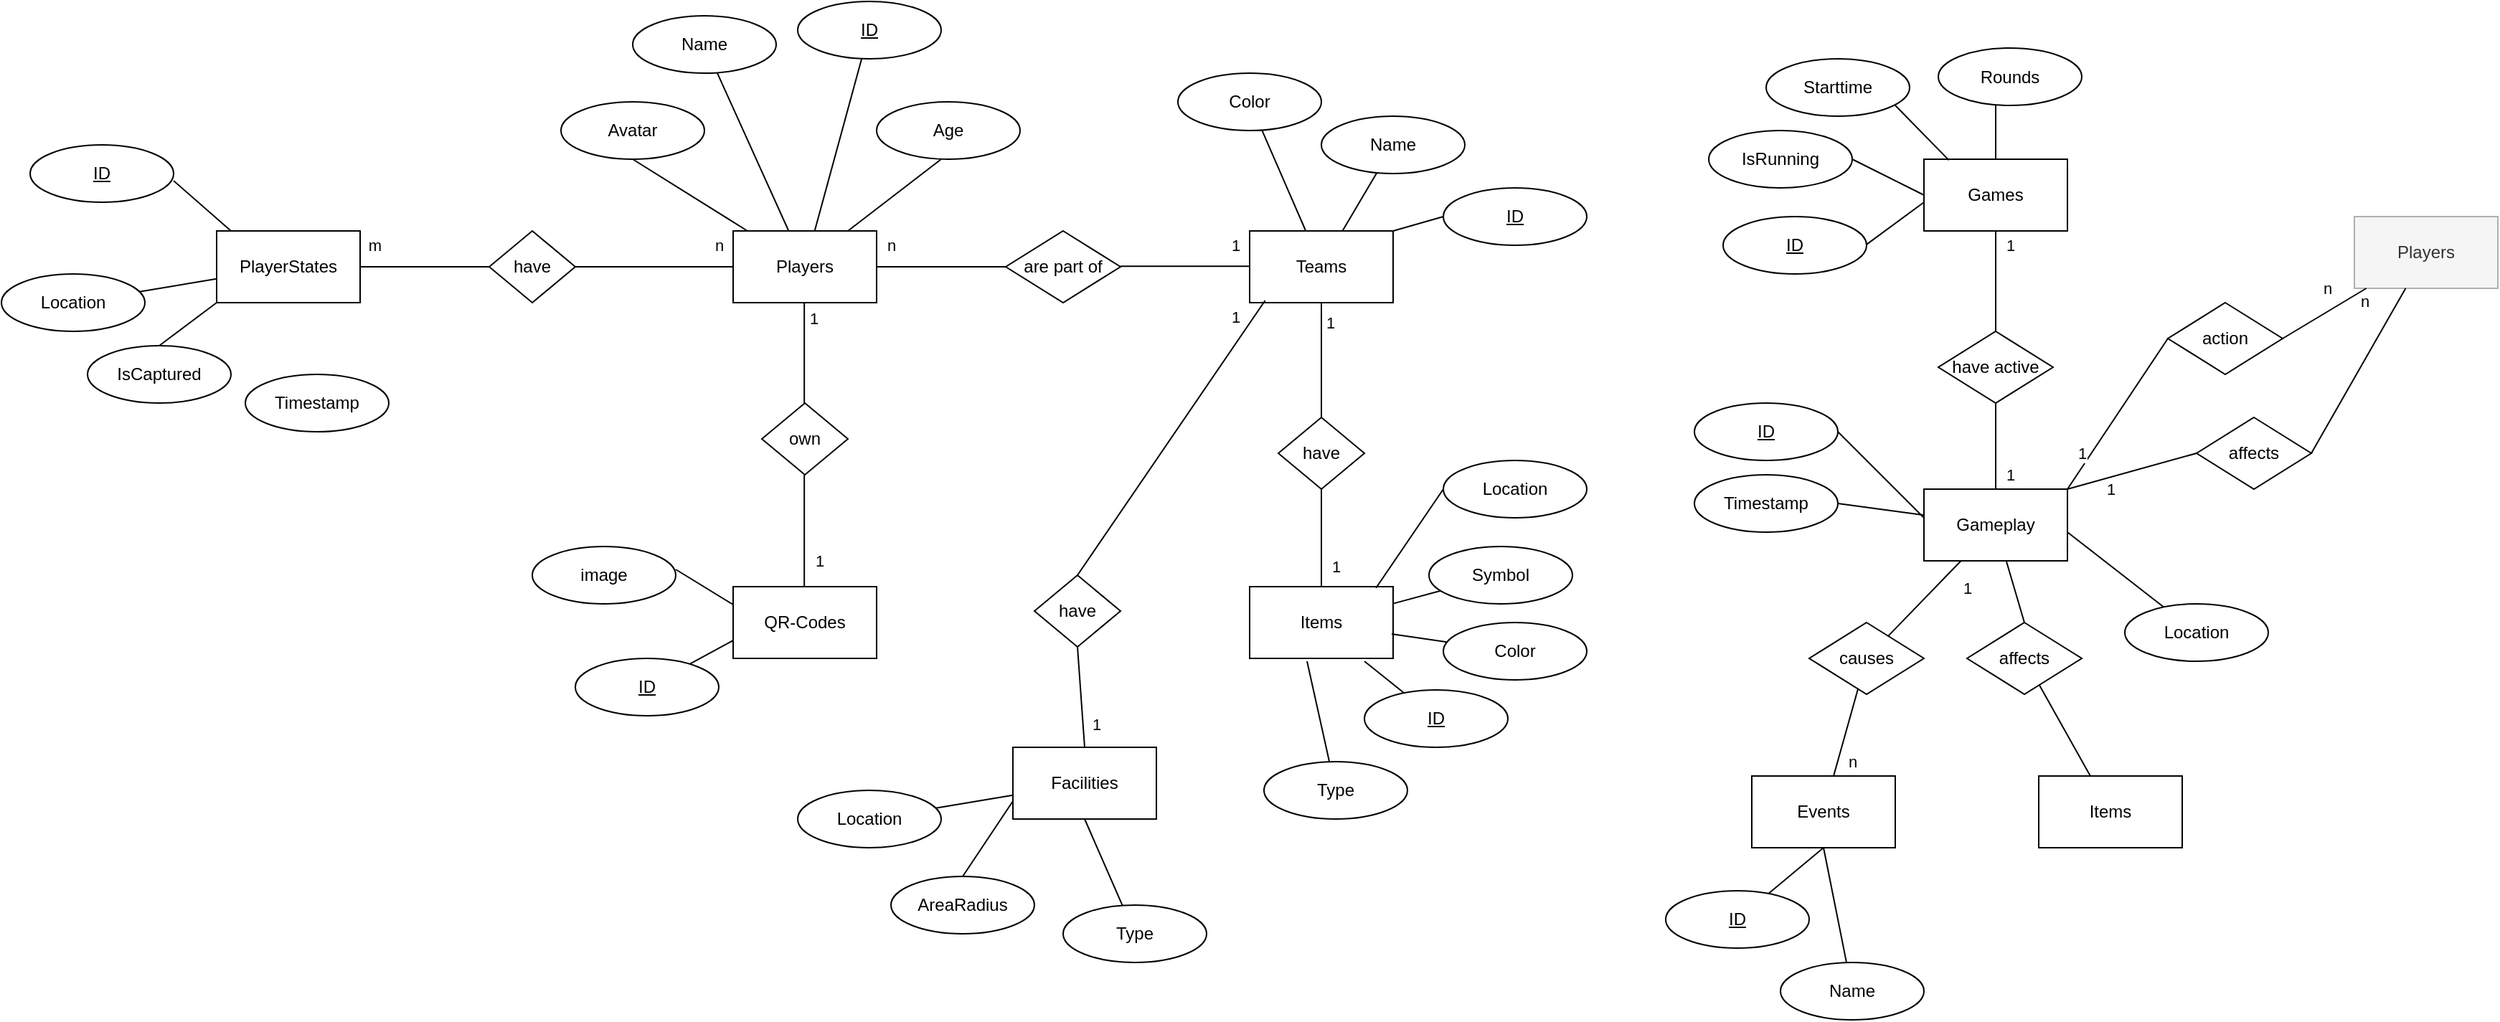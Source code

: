 <mxfile version="26.2.14">
  <diagram name="Seite-1" id="71OWZ8WDyYSxYaxWNZuU">
    <mxGraphModel dx="2037" dy="1119" grid="1" gridSize="10" guides="1" tooltips="1" connect="1" arrows="1" fold="1" page="1" pageScale="1" pageWidth="1169" pageHeight="827" math="0" shadow="0">
      <root>
        <mxCell id="0" />
        <mxCell id="1" parent="0" />
        <mxCell id="y99wibb_qyMqdfy85E6Z-25" style="edgeStyle=none;rounded=0;orthogonalLoop=1;jettySize=auto;html=1;entryX=0;entryY=0.5;entryDx=0;entryDy=0;endArrow=none;startFill=0;" parent="1" source="y99wibb_qyMqdfy85E6Z-1" target="y99wibb_qyMqdfy85E6Z-15" edge="1">
          <mxGeometry relative="1" as="geometry" />
        </mxCell>
        <mxCell id="y99wibb_qyMqdfy85E6Z-27" value="n" style="edgeLabel;html=1;align=center;verticalAlign=middle;resizable=0;points=[];" parent="y99wibb_qyMqdfy85E6Z-25" vertex="1" connectable="0">
          <mxGeometry x="-0.452" y="-2" relative="1" as="geometry">
            <mxPoint x="-15" y="-17" as="offset" />
          </mxGeometry>
        </mxCell>
        <mxCell id="4dIYupFFLvSwf4_xESXz-8" style="edgeStyle=none;rounded=0;orthogonalLoop=1;jettySize=auto;html=1;endArrow=none;startFill=0;" parent="1" source="y99wibb_qyMqdfy85E6Z-1" target="4dIYupFFLvSwf4_xESXz-6" edge="1">
          <mxGeometry relative="1" as="geometry" />
        </mxCell>
        <mxCell id="FAr05KHkn8Qe17qka1-e-9" value="n" style="edgeLabel;html=1;align=center;verticalAlign=middle;resizable=0;points=[];" parent="4dIYupFFLvSwf4_xESXz-8" vertex="1" connectable="0">
          <mxGeometry x="0.145" y="2" relative="1" as="geometry">
            <mxPoint x="53" y="-17" as="offset" />
          </mxGeometry>
        </mxCell>
        <mxCell id="y99wibb_qyMqdfy85E6Z-1" value="Players" style="html=1;dashed=0;whiteSpace=wrap;" parent="1" vertex="1">
          <mxGeometry x="540" y="170" width="100" height="50" as="geometry" />
        </mxCell>
        <mxCell id="4dIYupFFLvSwf4_xESXz-24" style="edgeStyle=none;rounded=0;orthogonalLoop=1;jettySize=auto;html=1;endArrow=none;startFill=0;" parent="1" source="y99wibb_qyMqdfy85E6Z-2" target="4dIYupFFLvSwf4_xESXz-23" edge="1">
          <mxGeometry relative="1" as="geometry" />
        </mxCell>
        <mxCell id="y99wibb_qyMqdfy85E6Z-2" value="Teams" style="html=1;dashed=0;whiteSpace=wrap;" parent="1" vertex="1">
          <mxGeometry x="900" y="170" width="100" height="50" as="geometry" />
        </mxCell>
        <mxCell id="y99wibb_qyMqdfy85E6Z-3" value="QR-Codes" style="html=1;dashed=0;whiteSpace=wrap;" parent="1" vertex="1">
          <mxGeometry x="540" y="418" width="100" height="50" as="geometry" />
        </mxCell>
        <mxCell id="y99wibb_qyMqdfy85E6Z-11" style="rounded=0;orthogonalLoop=1;jettySize=auto;html=1;endArrow=none;startFill=0;" parent="1" source="y99wibb_qyMqdfy85E6Z-4" target="y99wibb_qyMqdfy85E6Z-1" edge="1">
          <mxGeometry relative="1" as="geometry" />
        </mxCell>
        <mxCell id="y99wibb_qyMqdfy85E6Z-4" value="Name" style="ellipse;whiteSpace=wrap;html=1;align=center;" parent="1" vertex="1">
          <mxGeometry x="470" y="20" width="100" height="40" as="geometry" />
        </mxCell>
        <mxCell id="y99wibb_qyMqdfy85E6Z-5" value="Avatar" style="ellipse;whiteSpace=wrap;html=1;align=center;" parent="1" vertex="1">
          <mxGeometry x="420" y="80" width="100" height="40" as="geometry" />
        </mxCell>
        <mxCell id="y99wibb_qyMqdfy85E6Z-12" style="rounded=0;orthogonalLoop=1;jettySize=auto;html=1;endArrow=none;startFill=0;" parent="1" source="y99wibb_qyMqdfy85E6Z-6" target="y99wibb_qyMqdfy85E6Z-1" edge="1">
          <mxGeometry relative="1" as="geometry" />
        </mxCell>
        <mxCell id="y99wibb_qyMqdfy85E6Z-6" value="ID" style="ellipse;whiteSpace=wrap;html=1;align=center;fontStyle=4;" parent="1" vertex="1">
          <mxGeometry x="585" y="10" width="100" height="40" as="geometry" />
        </mxCell>
        <mxCell id="y99wibb_qyMqdfy85E6Z-14" style="edgeStyle=none;rounded=0;orthogonalLoop=1;jettySize=auto;html=1;entryX=0.5;entryY=1;entryDx=0;entryDy=0;entryPerimeter=0;endArrow=none;startFill=0;" parent="1" source="y99wibb_qyMqdfy85E6Z-1" target="y99wibb_qyMqdfy85E6Z-5" edge="1">
          <mxGeometry relative="1" as="geometry" />
        </mxCell>
        <mxCell id="y99wibb_qyMqdfy85E6Z-15" value="are part of" style="shape=rhombus;html=1;dashed=0;whiteSpace=wrap;perimeter=rhombusPerimeter;" parent="1" vertex="1">
          <mxGeometry x="730" y="170" width="80" height="50" as="geometry" />
        </mxCell>
        <mxCell id="y99wibb_qyMqdfy85E6Z-19" style="edgeStyle=none;rounded=0;orthogonalLoop=1;jettySize=auto;html=1;endArrow=none;startFill=0;" parent="1" source="y99wibb_qyMqdfy85E6Z-16" target="y99wibb_qyMqdfy85E6Z-2" edge="1">
          <mxGeometry relative="1" as="geometry" />
        </mxCell>
        <mxCell id="y99wibb_qyMqdfy85E6Z-16" value="Name" style="ellipse;whiteSpace=wrap;html=1;align=center;" parent="1" vertex="1">
          <mxGeometry x="950" y="90" width="100" height="40" as="geometry" />
        </mxCell>
        <mxCell id="y99wibb_qyMqdfy85E6Z-20" style="edgeStyle=none;rounded=0;orthogonalLoop=1;jettySize=auto;html=1;endArrow=none;startFill=0;" parent="1" source="y99wibb_qyMqdfy85E6Z-18" target="y99wibb_qyMqdfy85E6Z-21" edge="1">
          <mxGeometry relative="1" as="geometry" />
        </mxCell>
        <mxCell id="y99wibb_qyMqdfy85E6Z-18" value="Symbol" style="ellipse;whiteSpace=wrap;html=1;align=center;" parent="1" vertex="1">
          <mxGeometry x="1025" y="390" width="100" height="40" as="geometry" />
        </mxCell>
        <mxCell id="y99wibb_qyMqdfy85E6Z-21" value="Items" style="html=1;dashed=0;whiteSpace=wrap;" parent="1" vertex="1">
          <mxGeometry x="900" y="418" width="100" height="50" as="geometry" />
        </mxCell>
        <mxCell id="y99wibb_qyMqdfy85E6Z-22" value="Color" style="ellipse;whiteSpace=wrap;html=1;align=center;" parent="1" vertex="1">
          <mxGeometry x="1035" y="443" width="100" height="40" as="geometry" />
        </mxCell>
        <mxCell id="y99wibb_qyMqdfy85E6Z-23" style="edgeStyle=none;rounded=0;orthogonalLoop=1;jettySize=auto;html=1;entryX=0.99;entryY=0.661;entryDx=0;entryDy=0;entryPerimeter=0;endArrow=none;startFill=0;" parent="1" source="y99wibb_qyMqdfy85E6Z-22" target="y99wibb_qyMqdfy85E6Z-21" edge="1">
          <mxGeometry relative="1" as="geometry" />
        </mxCell>
        <mxCell id="y99wibb_qyMqdfy85E6Z-26" style="edgeStyle=none;rounded=0;orthogonalLoop=1;jettySize=auto;html=1;entryX=0;entryY=0.5;entryDx=0;entryDy=0;endArrow=none;startFill=0;" parent="1" edge="1">
          <mxGeometry relative="1" as="geometry">
            <mxPoint x="810" y="194.66" as="sourcePoint" />
            <mxPoint x="900" y="194.66" as="targetPoint" />
          </mxGeometry>
        </mxCell>
        <mxCell id="y99wibb_qyMqdfy85E6Z-28" value="1" style="edgeLabel;html=1;align=center;verticalAlign=middle;resizable=0;points=[];" parent="y99wibb_qyMqdfy85E6Z-26" vertex="1" connectable="0">
          <mxGeometry x="0.245" y="2" relative="1" as="geometry">
            <mxPoint x="24" y="-13" as="offset" />
          </mxGeometry>
        </mxCell>
        <mxCell id="y99wibb_qyMqdfy85E6Z-29" value="have" style="shape=rhombus;html=1;dashed=0;whiteSpace=wrap;perimeter=rhombusPerimeter;" parent="1" vertex="1">
          <mxGeometry x="920" y="300" width="60" height="50" as="geometry" />
        </mxCell>
        <mxCell id="y99wibb_qyMqdfy85E6Z-31" style="edgeStyle=none;rounded=0;orthogonalLoop=1;jettySize=auto;html=1;entryX=0.5;entryY=0;entryDx=0;entryDy=0;endArrow=none;startFill=0;" parent="1" source="y99wibb_qyMqdfy85E6Z-29" target="y99wibb_qyMqdfy85E6Z-21" edge="1">
          <mxGeometry relative="1" as="geometry">
            <mxPoint x="850" y="390" as="sourcePoint" />
            <mxPoint x="940" y="390" as="targetPoint" />
          </mxGeometry>
        </mxCell>
        <mxCell id="y99wibb_qyMqdfy85E6Z-32" value="1" style="edgeLabel;html=1;align=center;verticalAlign=middle;resizable=0;points=[];" parent="y99wibb_qyMqdfy85E6Z-31" vertex="1" connectable="0">
          <mxGeometry x="0.245" y="2" relative="1" as="geometry">
            <mxPoint x="8" y="11" as="offset" />
          </mxGeometry>
        </mxCell>
        <mxCell id="y99wibb_qyMqdfy85E6Z-33" style="edgeStyle=none;rounded=0;orthogonalLoop=1;jettySize=auto;html=1;entryX=0.5;entryY=1;entryDx=0;entryDy=0;endArrow=none;startFill=0;exitX=0.5;exitY=0;exitDx=0;exitDy=0;" parent="1" source="y99wibb_qyMqdfy85E6Z-29" target="y99wibb_qyMqdfy85E6Z-2" edge="1">
          <mxGeometry relative="1" as="geometry">
            <mxPoint x="970" y="250" as="sourcePoint" />
            <mxPoint x="970" y="328" as="targetPoint" />
          </mxGeometry>
        </mxCell>
        <mxCell id="y99wibb_qyMqdfy85E6Z-34" value="1" style="edgeLabel;html=1;align=center;verticalAlign=middle;resizable=0;points=[];" parent="y99wibb_qyMqdfy85E6Z-33" vertex="1" connectable="0">
          <mxGeometry x="0.245" y="2" relative="1" as="geometry">
            <mxPoint x="8" y="-16" as="offset" />
          </mxGeometry>
        </mxCell>
        <mxCell id="y99wibb_qyMqdfy85E6Z-36" value="own" style="shape=rhombus;html=1;dashed=0;whiteSpace=wrap;perimeter=rhombusPerimeter;" parent="1" vertex="1">
          <mxGeometry x="560" y="290" width="60" height="50" as="geometry" />
        </mxCell>
        <mxCell id="y99wibb_qyMqdfy85E6Z-37" style="edgeStyle=none;rounded=0;orthogonalLoop=1;jettySize=auto;html=1;entryX=0.5;entryY=1;entryDx=0;entryDy=0;endArrow=none;startFill=0;exitX=0.5;exitY=0;exitDx=0;exitDy=0;" parent="1" edge="1">
          <mxGeometry relative="1" as="geometry">
            <mxPoint x="589.58" y="290" as="sourcePoint" />
            <mxPoint x="589.58" y="220" as="targetPoint" />
          </mxGeometry>
        </mxCell>
        <mxCell id="y99wibb_qyMqdfy85E6Z-38" value="1" style="edgeLabel;html=1;align=center;verticalAlign=middle;resizable=0;points=[];" parent="y99wibb_qyMqdfy85E6Z-37" vertex="1" connectable="0">
          <mxGeometry x="0.245" y="2" relative="1" as="geometry">
            <mxPoint x="8" y="-16" as="offset" />
          </mxGeometry>
        </mxCell>
        <mxCell id="y99wibb_qyMqdfy85E6Z-39" style="edgeStyle=none;rounded=0;orthogonalLoop=1;jettySize=auto;html=1;entryX=0.5;entryY=0;entryDx=0;entryDy=0;endArrow=none;startFill=0;" parent="1" edge="1">
          <mxGeometry relative="1" as="geometry">
            <mxPoint x="589.58" y="340" as="sourcePoint" />
            <mxPoint x="589.58" y="418" as="targetPoint" />
          </mxGeometry>
        </mxCell>
        <mxCell id="y99wibb_qyMqdfy85E6Z-40" value="1" style="edgeLabel;html=1;align=center;verticalAlign=middle;resizable=0;points=[];" parent="y99wibb_qyMqdfy85E6Z-39" vertex="1" connectable="0">
          <mxGeometry x="0.245" y="2" relative="1" as="geometry">
            <mxPoint x="8" y="11" as="offset" />
          </mxGeometry>
        </mxCell>
        <mxCell id="y99wibb_qyMqdfy85E6Z-41" value="ID" style="ellipse;whiteSpace=wrap;html=1;align=center;fontStyle=4;" parent="1" vertex="1">
          <mxGeometry x="430" y="468" width="100" height="40" as="geometry" />
        </mxCell>
        <mxCell id="y99wibb_qyMqdfy85E6Z-42" value="ID" style="ellipse;whiteSpace=wrap;html=1;align=center;fontStyle=4;" parent="1" vertex="1">
          <mxGeometry x="1035" y="140" width="100" height="40" as="geometry" />
        </mxCell>
        <mxCell id="y99wibb_qyMqdfy85E6Z-43" value="ID" style="ellipse;whiteSpace=wrap;html=1;align=center;fontStyle=4;" parent="1" vertex="1">
          <mxGeometry x="980" y="490" width="100" height="40" as="geometry" />
        </mxCell>
        <mxCell id="y99wibb_qyMqdfy85E6Z-44" style="rounded=0;orthogonalLoop=1;jettySize=auto;html=1;endArrow=none;startFill=0;exitX=0;exitY=0.75;exitDx=0;exitDy=0;" parent="1" source="y99wibb_qyMqdfy85E6Z-3" target="y99wibb_qyMqdfy85E6Z-41" edge="1">
          <mxGeometry relative="1" as="geometry">
            <mxPoint x="512" y="340" as="sourcePoint" />
            <mxPoint x="450" y="441" as="targetPoint" />
          </mxGeometry>
        </mxCell>
        <mxCell id="y99wibb_qyMqdfy85E6Z-46" value="image" style="ellipse;whiteSpace=wrap;html=1;align=center;" parent="1" vertex="1">
          <mxGeometry x="400" y="390" width="100" height="40" as="geometry" />
        </mxCell>
        <mxCell id="y99wibb_qyMqdfy85E6Z-47" style="rounded=0;orthogonalLoop=1;jettySize=auto;html=1;endArrow=none;startFill=0;exitX=0;exitY=0.25;exitDx=0;exitDy=0;" parent="1" source="y99wibb_qyMqdfy85E6Z-3" edge="1">
          <mxGeometry relative="1" as="geometry">
            <mxPoint x="530" y="390" as="sourcePoint" />
            <mxPoint x="500" y="406" as="targetPoint" />
          </mxGeometry>
        </mxCell>
        <mxCell id="4dIYupFFLvSwf4_xESXz-1" value="PlayerStates" style="html=1;dashed=0;whiteSpace=wrap;" parent="1" vertex="1">
          <mxGeometry x="180" y="170" width="100" height="50" as="geometry" />
        </mxCell>
        <mxCell id="4dIYupFFLvSwf4_xESXz-2" value="IsCaptured" style="ellipse;whiteSpace=wrap;html=1;align=center;" parent="1" vertex="1">
          <mxGeometry x="90" y="250" width="100" height="40" as="geometry" />
        </mxCell>
        <mxCell id="4dIYupFFLvSwf4_xESXz-3" style="rounded=0;orthogonalLoop=1;jettySize=auto;html=1;endArrow=none;startFill=0;exitX=0;exitY=0.75;exitDx=0;exitDy=0;entryX=0.5;entryY=0;entryDx=0;entryDy=0;" parent="1" target="4dIYupFFLvSwf4_xESXz-2" edge="1">
          <mxGeometry relative="1" as="geometry">
            <mxPoint x="180" y="220" as="sourcePoint" />
            <mxPoint x="150" y="236" as="targetPoint" />
          </mxGeometry>
        </mxCell>
        <mxCell id="4dIYupFFLvSwf4_xESXz-5" style="edgeStyle=none;rounded=0;orthogonalLoop=1;jettySize=auto;html=1;endArrow=none;startFill=0;" parent="1" source="4dIYupFFLvSwf4_xESXz-4" target="4dIYupFFLvSwf4_xESXz-1" edge="1">
          <mxGeometry relative="1" as="geometry" />
        </mxCell>
        <mxCell id="4dIYupFFLvSwf4_xESXz-4" value="Location" style="ellipse;whiteSpace=wrap;html=1;align=center;" parent="1" vertex="1">
          <mxGeometry x="30" y="200" width="100" height="40" as="geometry" />
        </mxCell>
        <mxCell id="4dIYupFFLvSwf4_xESXz-7" style="edgeStyle=none;rounded=0;orthogonalLoop=1;jettySize=auto;html=1;entryX=1;entryY=0.5;entryDx=0;entryDy=0;endArrow=none;startFill=0;" parent="1" source="4dIYupFFLvSwf4_xESXz-6" target="4dIYupFFLvSwf4_xESXz-1" edge="1">
          <mxGeometry relative="1" as="geometry" />
        </mxCell>
        <mxCell id="4dIYupFFLvSwf4_xESXz-9" value="m" style="edgeLabel;html=1;align=center;verticalAlign=middle;resizable=0;points=[];" parent="4dIYupFFLvSwf4_xESXz-7" vertex="1" connectable="0">
          <mxGeometry x="0.533" y="1" relative="1" as="geometry">
            <mxPoint x="-11" y="-16" as="offset" />
          </mxGeometry>
        </mxCell>
        <mxCell id="4dIYupFFLvSwf4_xESXz-6" value="have" style="shape=rhombus;html=1;dashed=0;whiteSpace=wrap;perimeter=rhombusPerimeter;" parent="1" vertex="1">
          <mxGeometry x="370" y="170" width="60" height="50" as="geometry" />
        </mxCell>
        <mxCell id="4dIYupFFLvSwf4_xESXz-10" value="ID" style="ellipse;whiteSpace=wrap;html=1;align=center;fontStyle=4;" parent="1" vertex="1">
          <mxGeometry x="50" y="110" width="100" height="40" as="geometry" />
        </mxCell>
        <mxCell id="4dIYupFFLvSwf4_xESXz-11" style="edgeStyle=none;rounded=0;orthogonalLoop=1;jettySize=auto;html=1;endArrow=none;startFill=0;entryX=0.1;entryY=0;entryDx=0;entryDy=0;entryPerimeter=0;" parent="1" target="4dIYupFFLvSwf4_xESXz-1" edge="1">
          <mxGeometry relative="1" as="geometry">
            <mxPoint x="150" y="135" as="sourcePoint" />
            <mxPoint x="204" y="125" as="targetPoint" />
          </mxGeometry>
        </mxCell>
        <mxCell id="4dIYupFFLvSwf4_xESXz-12" value="Age" style="ellipse;whiteSpace=wrap;html=1;align=center;" parent="1" vertex="1">
          <mxGeometry x="640" y="80" width="100" height="40" as="geometry" />
        </mxCell>
        <mxCell id="4dIYupFFLvSwf4_xESXz-13" style="edgeStyle=none;rounded=0;orthogonalLoop=1;jettySize=auto;html=1;entryX=0.5;entryY=1;entryDx=0;entryDy=0;entryPerimeter=0;endArrow=none;startFill=0;" parent="1" edge="1">
          <mxGeometry relative="1" as="geometry">
            <mxPoint x="620" y="170" as="sourcePoint" />
            <mxPoint x="685" y="120" as="targetPoint" />
          </mxGeometry>
        </mxCell>
        <mxCell id="4dIYupFFLvSwf4_xESXz-14" value="Facilities" style="html=1;dashed=0;whiteSpace=wrap;" parent="1" vertex="1">
          <mxGeometry x="735" y="530" width="100" height="50" as="geometry" />
        </mxCell>
        <mxCell id="4dIYupFFLvSwf4_xESXz-15" style="edgeStyle=none;rounded=0;orthogonalLoop=1;jettySize=auto;html=1;endArrow=none;startFill=0;" parent="1" source="4dIYupFFLvSwf4_xESXz-16" target="4dIYupFFLvSwf4_xESXz-14" edge="1">
          <mxGeometry relative="1" as="geometry" />
        </mxCell>
        <mxCell id="4dIYupFFLvSwf4_xESXz-16" value="Location" style="ellipse;whiteSpace=wrap;html=1;align=center;" parent="1" vertex="1">
          <mxGeometry x="585" y="560" width="100" height="40" as="geometry" />
        </mxCell>
        <mxCell id="4dIYupFFLvSwf4_xESXz-17" value="have" style="shape=rhombus;html=1;dashed=0;whiteSpace=wrap;perimeter=rhombusPerimeter;" parent="1" vertex="1">
          <mxGeometry x="750" y="410" width="60" height="50" as="geometry" />
        </mxCell>
        <mxCell id="4dIYupFFLvSwf4_xESXz-18" style="edgeStyle=none;rounded=0;orthogonalLoop=1;jettySize=auto;html=1;entryX=0.108;entryY=0.97;entryDx=0;entryDy=0;endArrow=none;startFill=0;exitX=0.5;exitY=0;exitDx=0;exitDy=0;entryPerimeter=0;" parent="1" source="4dIYupFFLvSwf4_xESXz-17" target="y99wibb_qyMqdfy85E6Z-2" edge="1">
          <mxGeometry relative="1" as="geometry">
            <mxPoint x="769.58" y="340" as="sourcePoint" />
            <mxPoint x="769.58" y="260" as="targetPoint" />
          </mxGeometry>
        </mxCell>
        <mxCell id="4dIYupFFLvSwf4_xESXz-19" value="1" style="edgeLabel;html=1;align=center;verticalAlign=middle;resizable=0;points=[];" parent="4dIYupFFLvSwf4_xESXz-18" vertex="1" connectable="0">
          <mxGeometry x="0.245" y="2" relative="1" as="geometry">
            <mxPoint x="30" y="-60" as="offset" />
          </mxGeometry>
        </mxCell>
        <mxCell id="4dIYupFFLvSwf4_xESXz-20" style="edgeStyle=none;rounded=0;orthogonalLoop=1;jettySize=auto;html=1;entryX=0.5;entryY=0;entryDx=0;entryDy=0;endArrow=none;startFill=0;exitX=0.5;exitY=1;exitDx=0;exitDy=0;" parent="1" source="4dIYupFFLvSwf4_xESXz-17" target="4dIYupFFLvSwf4_xESXz-14" edge="1">
          <mxGeometry relative="1" as="geometry">
            <mxPoint x="750" y="500" as="sourcePoint" />
            <mxPoint x="835" y="511" as="targetPoint" />
          </mxGeometry>
        </mxCell>
        <mxCell id="4dIYupFFLvSwf4_xESXz-21" value="1" style="edgeLabel;html=1;align=center;verticalAlign=middle;resizable=0;points=[];" parent="4dIYupFFLvSwf4_xESXz-20" vertex="1" connectable="0">
          <mxGeometry x="0.245" y="2" relative="1" as="geometry">
            <mxPoint x="8" y="11" as="offset" />
          </mxGeometry>
        </mxCell>
        <mxCell id="4dIYupFFLvSwf4_xESXz-22" style="edgeStyle=none;rounded=0;orthogonalLoop=1;jettySize=auto;html=1;endArrow=none;startFill=0;" parent="1" source="y99wibb_qyMqdfy85E6Z-43" edge="1">
          <mxGeometry relative="1" as="geometry">
            <mxPoint x="980" y="470" as="targetPoint" />
          </mxGeometry>
        </mxCell>
        <mxCell id="4dIYupFFLvSwf4_xESXz-23" value="Color" style="ellipse;whiteSpace=wrap;html=1;align=center;" parent="1" vertex="1">
          <mxGeometry x="850" y="60" width="100" height="40" as="geometry" />
        </mxCell>
        <mxCell id="FAr05KHkn8Qe17qka1-e-1" value="AreaRadius" style="ellipse;whiteSpace=wrap;html=1;align=center;" parent="1" vertex="1">
          <mxGeometry x="650" y="620" width="100" height="40" as="geometry" />
        </mxCell>
        <mxCell id="FAr05KHkn8Qe17qka1-e-2" style="edgeStyle=none;rounded=0;orthogonalLoop=1;jettySize=auto;html=1;endArrow=none;startFill=0;exitX=0.5;exitY=0;exitDx=0;exitDy=0;entryX=0;entryY=0.75;entryDx=0;entryDy=0;" parent="1" source="FAr05KHkn8Qe17qka1-e-1" target="4dIYupFFLvSwf4_xESXz-14" edge="1">
          <mxGeometry relative="1" as="geometry">
            <mxPoint x="691" y="583" as="sourcePoint" />
            <mxPoint x="730" y="573" as="targetPoint" />
          </mxGeometry>
        </mxCell>
        <mxCell id="8nxgqtf63ncHIz_OvGQn-2" style="edgeStyle=orthogonalEdgeStyle;rounded=0;orthogonalLoop=1;jettySize=auto;html=1;entryX=0.5;entryY=0;entryDx=0;entryDy=0;endArrow=none;startFill=0;" edge="1" parent="1" source="FAr05KHkn8Qe17qka1-e-3" target="8nxgqtf63ncHIz_OvGQn-1">
          <mxGeometry relative="1" as="geometry" />
        </mxCell>
        <mxCell id="8nxgqtf63ncHIz_OvGQn-4" value="1" style="edgeLabel;html=1;align=center;verticalAlign=middle;resizable=0;points=[];" vertex="1" connectable="0" parent="8nxgqtf63ncHIz_OvGQn-2">
          <mxGeometry x="-0.229" y="-2" relative="1" as="geometry">
            <mxPoint x="12" y="-17" as="offset" />
          </mxGeometry>
        </mxCell>
        <mxCell id="FAr05KHkn8Qe17qka1-e-3" value="Games" style="rounded=0;whiteSpace=wrap;html=1;" parent="1" vertex="1">
          <mxGeometry x="1370" y="120" width="100" height="50" as="geometry" />
        </mxCell>
        <mxCell id="FAr05KHkn8Qe17qka1-e-4" value="Starttime" style="ellipse;whiteSpace=wrap;html=1;align=center;" parent="1" vertex="1">
          <mxGeometry x="1260" y="50" width="100" height="40" as="geometry" />
        </mxCell>
        <mxCell id="FAr05KHkn8Qe17qka1-e-5" value="Rounds" style="ellipse;whiteSpace=wrap;html=1;align=center;" parent="1" vertex="1">
          <mxGeometry x="1380" y="42.5" width="100" height="40" as="geometry" />
        </mxCell>
        <mxCell id="FAr05KHkn8Qe17qka1-e-13" style="edgeStyle=none;rounded=0;orthogonalLoop=1;jettySize=auto;html=1;exitX=1;exitY=0.5;exitDx=0;exitDy=0;entryX=0;entryY=0.5;entryDx=0;entryDy=0;endArrow=none;startFill=0;" parent="1" source="FAr05KHkn8Qe17qka1-e-6" target="FAr05KHkn8Qe17qka1-e-3" edge="1">
          <mxGeometry relative="1" as="geometry" />
        </mxCell>
        <mxCell id="FAr05KHkn8Qe17qka1-e-6" value="IsRunning" style="ellipse;whiteSpace=wrap;html=1;align=center;" parent="1" vertex="1">
          <mxGeometry x="1220" y="100" width="100" height="40" as="geometry" />
        </mxCell>
        <mxCell id="FAr05KHkn8Qe17qka1-e-7" value="Players" style="rounded=0;whiteSpace=wrap;html=1;fillColor=#f5f5f5;fontColor=#333333;strokeColor=#AFAFAF;" parent="1" vertex="1">
          <mxGeometry x="1670" y="160" width="100" height="50" as="geometry" />
        </mxCell>
        <mxCell id="FAr05KHkn8Qe17qka1-e-8" value="action" style="shape=rhombus;html=1;dashed=0;whiteSpace=wrap;perimeter=rhombusPerimeter;" parent="1" vertex="1">
          <mxGeometry x="1540" y="220" width="80" height="50" as="geometry" />
        </mxCell>
        <mxCell id="FAr05KHkn8Qe17qka1-e-11" value="Timestamp" style="ellipse;whiteSpace=wrap;html=1;align=center;" parent="1" vertex="1">
          <mxGeometry x="200" y="270" width="100" height="40" as="geometry" />
        </mxCell>
        <mxCell id="FAr05KHkn8Qe17qka1-e-12" value="ID" style="ellipse;whiteSpace=wrap;html=1;align=center;fontStyle=4;" parent="1" vertex="1">
          <mxGeometry x="1230" y="160" width="100" height="40" as="geometry" />
        </mxCell>
        <mxCell id="FAr05KHkn8Qe17qka1-e-14" value="" style="edgeStyle=none;orthogonalLoop=1;jettySize=auto;html=1;rounded=0;endArrow=none;startFill=0;" parent="1" edge="1">
          <mxGeometry width="80" relative="1" as="geometry">
            <mxPoint x="1330" y="179.41" as="sourcePoint" />
            <mxPoint x="1370" y="150" as="targetPoint" />
            <Array as="points" />
          </mxGeometry>
        </mxCell>
        <mxCell id="FAr05KHkn8Qe17qka1-e-15" style="edgeStyle=none;rounded=0;orthogonalLoop=1;jettySize=auto;html=1;exitX=1;exitY=0;exitDx=0;exitDy=0;entryX=0;entryY=0.5;entryDx=0;entryDy=0;endArrow=none;startFill=0;" parent="1" source="FAr05KHkn8Qe17qka1-e-22" target="FAr05KHkn8Qe17qka1-e-8" edge="1">
          <mxGeometry relative="1" as="geometry">
            <mxPoint x="1470" y="140" as="sourcePoint" />
            <mxPoint x="1520" y="165" as="targetPoint" />
          </mxGeometry>
        </mxCell>
        <mxCell id="FAr05KHkn8Qe17qka1-e-18" value="1" style="edgeLabel;html=1;align=center;verticalAlign=middle;resizable=0;points=[];" parent="FAr05KHkn8Qe17qka1-e-15" vertex="1" connectable="0">
          <mxGeometry x="-0.364" y="-2" relative="1" as="geometry">
            <mxPoint x="-14" y="7" as="offset" />
          </mxGeometry>
        </mxCell>
        <mxCell id="FAr05KHkn8Qe17qka1-e-16" style="edgeStyle=none;rounded=0;orthogonalLoop=1;jettySize=auto;html=1;exitX=1;exitY=0.5;exitDx=0;exitDy=0;endArrow=none;startFill=0;" parent="1" edge="1" target="FAr05KHkn8Qe17qka1-e-7" source="FAr05KHkn8Qe17qka1-e-8">
          <mxGeometry relative="1" as="geometry">
            <mxPoint x="1630" y="144.66" as="sourcePoint" />
            <mxPoint x="1710" y="144.66" as="targetPoint" />
          </mxGeometry>
        </mxCell>
        <mxCell id="FAr05KHkn8Qe17qka1-e-17" value="n" style="edgeLabel;html=1;align=center;verticalAlign=middle;resizable=0;points=[];" parent="FAr05KHkn8Qe17qka1-e-16" vertex="1" connectable="0">
          <mxGeometry x="0.779" y="1" relative="1" as="geometry">
            <mxPoint x="-21" y="-3" as="offset" />
          </mxGeometry>
        </mxCell>
        <mxCell id="FAr05KHkn8Qe17qka1-e-19" value="" style="edgeStyle=none;orthogonalLoop=1;jettySize=auto;html=1;rounded=0;endArrow=none;startFill=0;entryX=0;entryY=0.5;entryDx=0;entryDy=0;exitX=1;exitY=0;exitDx=0;exitDy=0;" parent="1" source="y99wibb_qyMqdfy85E6Z-2" target="y99wibb_qyMqdfy85E6Z-42" edge="1">
          <mxGeometry width="80" relative="1" as="geometry">
            <mxPoint x="1340" y="189.41" as="sourcePoint" />
            <mxPoint x="1380" y="160" as="targetPoint" />
            <Array as="points" />
          </mxGeometry>
        </mxCell>
        <mxCell id="FAr05KHkn8Qe17qka1-e-20" style="edgeStyle=none;rounded=0;orthogonalLoop=1;jettySize=auto;html=1;exitX=1;exitY=0.5;exitDx=0;exitDy=0;entryX=0.174;entryY=0.014;entryDx=0;entryDy=0;endArrow=none;startFill=0;entryPerimeter=0;" parent="1" target="FAr05KHkn8Qe17qka1-e-3" edge="1">
          <mxGeometry relative="1" as="geometry">
            <mxPoint x="1350" y="82.5" as="sourcePoint" />
            <mxPoint x="1400" y="107.5" as="targetPoint" />
          </mxGeometry>
        </mxCell>
        <mxCell id="FAr05KHkn8Qe17qka1-e-21" style="edgeStyle=none;rounded=0;orthogonalLoop=1;jettySize=auto;html=1;exitX=1;exitY=0.5;exitDx=0;exitDy=0;entryX=0.5;entryY=0;entryDx=0;entryDy=0;endArrow=none;startFill=0;" parent="1" target="FAr05KHkn8Qe17qka1-e-3" edge="1">
          <mxGeometry relative="1" as="geometry">
            <mxPoint x="1420" y="82.5" as="sourcePoint" />
            <mxPoint x="1470" y="107.5" as="targetPoint" />
          </mxGeometry>
        </mxCell>
        <mxCell id="8nxgqtf63ncHIz_OvGQn-6" style="rounded=0;orthogonalLoop=1;jettySize=auto;html=1;entryX=1;entryY=0.5;entryDx=0;entryDy=0;endArrow=none;startFill=0;" edge="1" parent="1" source="FAr05KHkn8Qe17qka1-e-22" target="FAr05KHkn8Qe17qka1-e-28">
          <mxGeometry relative="1" as="geometry" />
        </mxCell>
        <mxCell id="8nxgqtf63ncHIz_OvGQn-27" style="edgeStyle=none;rounded=0;orthogonalLoop=1;jettySize=auto;html=1;entryX=0.5;entryY=0;entryDx=0;entryDy=0;endArrow=none;startFill=0;" edge="1" parent="1" source="FAr05KHkn8Qe17qka1-e-22" target="8nxgqtf63ncHIz_OvGQn-26">
          <mxGeometry relative="1" as="geometry" />
        </mxCell>
        <mxCell id="FAr05KHkn8Qe17qka1-e-22" value="Gameplay" style="rounded=0;whiteSpace=wrap;html=1;" parent="1" vertex="1">
          <mxGeometry x="1370" y="350" width="100" height="50" as="geometry" />
        </mxCell>
        <mxCell id="FAr05KHkn8Qe17qka1-e-23" value="Location" style="ellipse;whiteSpace=wrap;html=1;align=center;" parent="1" vertex="1">
          <mxGeometry x="1035" y="330" width="100" height="40" as="geometry" />
        </mxCell>
        <mxCell id="FAr05KHkn8Qe17qka1-e-24" style="edgeStyle=none;rounded=0;orthogonalLoop=1;jettySize=auto;html=1;endArrow=none;startFill=0;entryX=0.881;entryY=0.018;entryDx=0;entryDy=0;entryPerimeter=0;" parent="1" target="y99wibb_qyMqdfy85E6Z-21" edge="1">
          <mxGeometry relative="1" as="geometry">
            <mxPoint x="1035" y="350" as="sourcePoint" />
            <mxPoint x="1002" y="359" as="targetPoint" />
          </mxGeometry>
        </mxCell>
        <mxCell id="FAr05KHkn8Qe17qka1-e-26" value="Type" style="ellipse;whiteSpace=wrap;html=1;align=center;" parent="1" vertex="1">
          <mxGeometry x="770" y="640" width="100" height="40" as="geometry" />
        </mxCell>
        <mxCell id="FAr05KHkn8Qe17qka1-e-27" style="edgeStyle=none;rounded=0;orthogonalLoop=1;jettySize=auto;html=1;endArrow=none;startFill=0;entryX=0.5;entryY=1;entryDx=0;entryDy=0;" parent="1" source="FAr05KHkn8Qe17qka1-e-26" target="4dIYupFFLvSwf4_xESXz-14" edge="1">
          <mxGeometry relative="1" as="geometry">
            <mxPoint x="710" y="630" as="sourcePoint" />
            <mxPoint x="745" y="578" as="targetPoint" />
          </mxGeometry>
        </mxCell>
        <mxCell id="FAr05KHkn8Qe17qka1-e-28" value="Timestamp" style="ellipse;whiteSpace=wrap;html=1;align=center;" parent="1" vertex="1">
          <mxGeometry x="1210" y="340" width="100" height="40" as="geometry" />
        </mxCell>
        <mxCell id="FAr05KHkn8Qe17qka1-e-30" value="Location" style="ellipse;whiteSpace=wrap;html=1;align=center;" parent="1" vertex="1">
          <mxGeometry x="1510" y="430" width="100" height="40" as="geometry" />
        </mxCell>
        <mxCell id="FAr05KHkn8Qe17qka1-e-34" value="Type" style="ellipse;whiteSpace=wrap;html=1;align=center;" parent="1" vertex="1">
          <mxGeometry x="910" y="540" width="100" height="40" as="geometry" />
        </mxCell>
        <mxCell id="FAr05KHkn8Qe17qka1-e-35" style="edgeStyle=none;rounded=0;orthogonalLoop=1;jettySize=auto;html=1;endArrow=none;startFill=0;entryX=0.4;entryY=1.04;entryDx=0;entryDy=0;entryPerimeter=0;" parent="1" source="FAr05KHkn8Qe17qka1-e-34" target="y99wibb_qyMqdfy85E6Z-21" edge="1">
          <mxGeometry relative="1" as="geometry">
            <mxPoint x="850" y="530" as="sourcePoint" />
            <mxPoint x="925" y="480" as="targetPoint" />
          </mxGeometry>
        </mxCell>
        <mxCell id="8nxgqtf63ncHIz_OvGQn-3" style="edgeStyle=orthogonalEdgeStyle;rounded=0;orthogonalLoop=1;jettySize=auto;html=1;endArrow=none;startFill=0;" edge="1" parent="1" source="8nxgqtf63ncHIz_OvGQn-1" target="FAr05KHkn8Qe17qka1-e-22">
          <mxGeometry relative="1" as="geometry" />
        </mxCell>
        <mxCell id="8nxgqtf63ncHIz_OvGQn-5" value="1" style="edgeLabel;html=1;align=center;verticalAlign=middle;resizable=0;points=[];" vertex="1" connectable="0" parent="8nxgqtf63ncHIz_OvGQn-3">
          <mxGeometry x="0.133" y="-3" relative="1" as="geometry">
            <mxPoint x="13" y="16" as="offset" />
          </mxGeometry>
        </mxCell>
        <mxCell id="8nxgqtf63ncHIz_OvGQn-1" value="have active" style="shape=rhombus;html=1;dashed=0;whiteSpace=wrap;perimeter=rhombusPerimeter;" vertex="1" parent="1">
          <mxGeometry x="1380" y="240" width="80" height="50" as="geometry" />
        </mxCell>
        <mxCell id="8nxgqtf63ncHIz_OvGQn-10" style="edgeStyle=none;rounded=0;orthogonalLoop=1;jettySize=auto;html=1;endArrow=none;startFill=0;" edge="1" parent="1" target="FAr05KHkn8Qe17qka1-e-30">
          <mxGeometry relative="1" as="geometry">
            <mxPoint x="1470" y="380" as="sourcePoint" />
            <mxPoint x="1445" y="470" as="targetPoint" />
          </mxGeometry>
        </mxCell>
        <mxCell id="8nxgqtf63ncHIz_OvGQn-12" value="Events" style="rounded=0;whiteSpace=wrap;html=1;" vertex="1" parent="1">
          <mxGeometry x="1250" y="550" width="100" height="50" as="geometry" />
        </mxCell>
        <mxCell id="8nxgqtf63ncHIz_OvGQn-13" value="ID" style="ellipse;whiteSpace=wrap;html=1;align=center;fontStyle=4;" vertex="1" parent="1">
          <mxGeometry x="1210" y="290" width="100" height="40" as="geometry" />
        </mxCell>
        <mxCell id="8nxgqtf63ncHIz_OvGQn-14" style="rounded=0;orthogonalLoop=1;jettySize=auto;html=1;entryX=1;entryY=0.5;entryDx=0;entryDy=0;endArrow=none;startFill=0;" edge="1" parent="1" target="8nxgqtf63ncHIz_OvGQn-13">
          <mxGeometry relative="1" as="geometry">
            <mxPoint x="1370" y="370" as="sourcePoint" />
            <mxPoint x="1320" y="370" as="targetPoint" />
          </mxGeometry>
        </mxCell>
        <mxCell id="8nxgqtf63ncHIz_OvGQn-16" style="edgeStyle=none;rounded=0;orthogonalLoop=1;jettySize=auto;html=1;endArrow=none;startFill=0;" edge="1" parent="1" source="8nxgqtf63ncHIz_OvGQn-15" target="FAr05KHkn8Qe17qka1-e-22">
          <mxGeometry relative="1" as="geometry" />
        </mxCell>
        <mxCell id="8nxgqtf63ncHIz_OvGQn-19" value="1" style="edgeLabel;html=1;align=center;verticalAlign=middle;resizable=0;points=[];" vertex="1" connectable="0" parent="8nxgqtf63ncHIz_OvGQn-16">
          <mxGeometry x="-0.229" relative="1" as="geometry">
            <mxPoint x="35" y="-14" as="offset" />
          </mxGeometry>
        </mxCell>
        <mxCell id="8nxgqtf63ncHIz_OvGQn-17" style="edgeStyle=none;rounded=0;orthogonalLoop=1;jettySize=auto;html=1;endArrow=none;startFill=0;" edge="1" parent="1" source="8nxgqtf63ncHIz_OvGQn-15" target="8nxgqtf63ncHIz_OvGQn-12">
          <mxGeometry relative="1" as="geometry" />
        </mxCell>
        <mxCell id="8nxgqtf63ncHIz_OvGQn-20" value="n" style="edgeLabel;html=1;align=center;verticalAlign=middle;resizable=0;points=[];" vertex="1" connectable="0" parent="8nxgqtf63ncHIz_OvGQn-17">
          <mxGeometry x="0.155" y="2" relative="1" as="geometry">
            <mxPoint x="4" y="15" as="offset" />
          </mxGeometry>
        </mxCell>
        <mxCell id="8nxgqtf63ncHIz_OvGQn-15" value="causes" style="shape=rhombus;html=1;dashed=0;whiteSpace=wrap;perimeter=rhombusPerimeter;" vertex="1" parent="1">
          <mxGeometry x="1290" y="443" width="80" height="50" as="geometry" />
        </mxCell>
        <mxCell id="8nxgqtf63ncHIz_OvGQn-24" style="edgeStyle=none;rounded=0;orthogonalLoop=1;jettySize=auto;html=1;entryX=0.5;entryY=1;entryDx=0;entryDy=0;endArrow=none;startFill=0;" edge="1" parent="1" source="8nxgqtf63ncHIz_OvGQn-18" target="8nxgqtf63ncHIz_OvGQn-12">
          <mxGeometry relative="1" as="geometry" />
        </mxCell>
        <mxCell id="8nxgqtf63ncHIz_OvGQn-18" value="ID" style="ellipse;whiteSpace=wrap;html=1;align=center;fontStyle=4;" vertex="1" parent="1">
          <mxGeometry x="1190" y="630" width="100" height="40" as="geometry" />
        </mxCell>
        <mxCell id="8nxgqtf63ncHIz_OvGQn-23" style="edgeStyle=none;rounded=0;orthogonalLoop=1;jettySize=auto;html=1;entryX=0.5;entryY=1;entryDx=0;entryDy=0;endArrow=none;startFill=0;" edge="1" parent="1" source="8nxgqtf63ncHIz_OvGQn-22" target="8nxgqtf63ncHIz_OvGQn-12">
          <mxGeometry relative="1" as="geometry" />
        </mxCell>
        <mxCell id="8nxgqtf63ncHIz_OvGQn-22" value="Name" style="ellipse;whiteSpace=wrap;html=1;align=center;" vertex="1" parent="1">
          <mxGeometry x="1270" y="680" width="100" height="40" as="geometry" />
        </mxCell>
        <mxCell id="8nxgqtf63ncHIz_OvGQn-25" value="Items" style="html=1;dashed=0;whiteSpace=wrap;" vertex="1" parent="1">
          <mxGeometry x="1450" y="550" width="100" height="50" as="geometry" />
        </mxCell>
        <mxCell id="8nxgqtf63ncHIz_OvGQn-28" style="edgeStyle=none;rounded=0;orthogonalLoop=1;jettySize=auto;html=1;endArrow=none;startFill=0;" edge="1" parent="1" source="8nxgqtf63ncHIz_OvGQn-26" target="8nxgqtf63ncHIz_OvGQn-25">
          <mxGeometry relative="1" as="geometry" />
        </mxCell>
        <mxCell id="8nxgqtf63ncHIz_OvGQn-26" value="affects " style="shape=rhombus;html=1;dashed=0;whiteSpace=wrap;perimeter=rhombusPerimeter;" vertex="1" parent="1">
          <mxGeometry x="1400" y="443" width="80" height="50" as="geometry" />
        </mxCell>
        <mxCell id="8nxgqtf63ncHIz_OvGQn-29" value="affects" style="shape=rhombus;html=1;dashed=0;whiteSpace=wrap;perimeter=rhombusPerimeter;" vertex="1" parent="1">
          <mxGeometry x="1560" y="300" width="80" height="50" as="geometry" />
        </mxCell>
        <mxCell id="8nxgqtf63ncHIz_OvGQn-30" style="edgeStyle=none;rounded=0;orthogonalLoop=1;jettySize=auto;html=1;exitX=1;exitY=0.5;exitDx=0;exitDy=0;endArrow=none;startFill=0;" edge="1" parent="1" source="8nxgqtf63ncHIz_OvGQn-29" target="FAr05KHkn8Qe17qka1-e-7">
          <mxGeometry relative="1" as="geometry">
            <mxPoint x="1650" y="290" as="sourcePoint" />
            <mxPoint x="1708" y="255" as="targetPoint" />
          </mxGeometry>
        </mxCell>
        <mxCell id="8nxgqtf63ncHIz_OvGQn-31" value="n" style="edgeLabel;html=1;align=center;verticalAlign=middle;resizable=0;points=[];" vertex="1" connectable="0" parent="8nxgqtf63ncHIz_OvGQn-30">
          <mxGeometry x="0.779" y="1" relative="1" as="geometry">
            <mxPoint x="-21" y="-3" as="offset" />
          </mxGeometry>
        </mxCell>
        <mxCell id="8nxgqtf63ncHIz_OvGQn-32" style="edgeStyle=none;rounded=0;orthogonalLoop=1;jettySize=auto;html=1;exitX=1;exitY=0;exitDx=0;exitDy=0;entryX=0;entryY=0.5;entryDx=0;entryDy=0;endArrow=none;startFill=0;exitPerimeter=0;" edge="1" parent="1" source="FAr05KHkn8Qe17qka1-e-22" target="8nxgqtf63ncHIz_OvGQn-29">
          <mxGeometry relative="1" as="geometry">
            <mxPoint x="1480" y="360" as="sourcePoint" />
            <mxPoint x="1550" y="255" as="targetPoint" />
          </mxGeometry>
        </mxCell>
        <mxCell id="8nxgqtf63ncHIz_OvGQn-33" value="1" style="edgeLabel;html=1;align=center;verticalAlign=middle;resizable=0;points=[];" vertex="1" connectable="0" parent="8nxgqtf63ncHIz_OvGQn-32">
          <mxGeometry x="-0.364" y="-2" relative="1" as="geometry">
            <mxPoint x="1" y="6" as="offset" />
          </mxGeometry>
        </mxCell>
      </root>
    </mxGraphModel>
  </diagram>
</mxfile>
